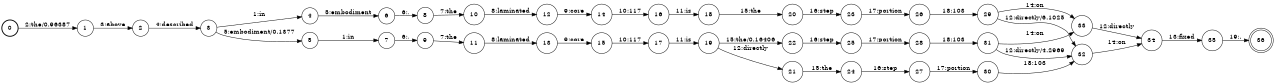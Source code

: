 digraph FST {
rankdir = LR;
size = "8.5,11";
label = "";
center = 1;
orientation = Portrait;
ranksep = "0.4";
nodesep = "0.25";
0 [label = "0", shape = circle, style = bold, fontsize = 14]
	0 -> 1 [label = "2:the/0.96387", fontsize = 14];
1 [label = "1", shape = circle, style = solid, fontsize = 14]
	1 -> 2 [label = "3:above", fontsize = 14];
2 [label = "2", shape = circle, style = solid, fontsize = 14]
	2 -> 3 [label = "4:described", fontsize = 14];
3 [label = "3", shape = circle, style = solid, fontsize = 14]
	3 -> 4 [label = "1:in", fontsize = 14];
	3 -> 5 [label = "5:embodiment/0.1377", fontsize = 14];
4 [label = "4", shape = circle, style = solid, fontsize = 14]
	4 -> 6 [label = "5:embodiment", fontsize = 14];
5 [label = "5", shape = circle, style = solid, fontsize = 14]
	5 -> 7 [label = "1:in", fontsize = 14];
6 [label = "6", shape = circle, style = solid, fontsize = 14]
	6 -> 8 [label = "6:,", fontsize = 14];
7 [label = "7", shape = circle, style = solid, fontsize = 14]
	7 -> 9 [label = "6:,", fontsize = 14];
8 [label = "8", shape = circle, style = solid, fontsize = 14]
	8 -> 10 [label = "7:the", fontsize = 14];
9 [label = "9", shape = circle, style = solid, fontsize = 14]
	9 -> 11 [label = "7:the", fontsize = 14];
10 [label = "10", shape = circle, style = solid, fontsize = 14]
	10 -> 12 [label = "8:laminated", fontsize = 14];
11 [label = "11", shape = circle, style = solid, fontsize = 14]
	11 -> 13 [label = "8:laminated", fontsize = 14];
12 [label = "12", shape = circle, style = solid, fontsize = 14]
	12 -> 14 [label = "9:core", fontsize = 14];
13 [label = "13", shape = circle, style = solid, fontsize = 14]
	13 -> 15 [label = "9:core", fontsize = 14];
14 [label = "14", shape = circle, style = solid, fontsize = 14]
	14 -> 16 [label = "10:117", fontsize = 14];
15 [label = "15", shape = circle, style = solid, fontsize = 14]
	15 -> 17 [label = "10:117", fontsize = 14];
16 [label = "16", shape = circle, style = solid, fontsize = 14]
	16 -> 18 [label = "11:is", fontsize = 14];
17 [label = "17", shape = circle, style = solid, fontsize = 14]
	17 -> 19 [label = "11:is", fontsize = 14];
18 [label = "18", shape = circle, style = solid, fontsize = 14]
	18 -> 20 [label = "15:the", fontsize = 14];
19 [label = "19", shape = circle, style = solid, fontsize = 14]
	19 -> 22 [label = "15:the/0.16406", fontsize = 14];
	19 -> 21 [label = "12:directly", fontsize = 14];
20 [label = "20", shape = circle, style = solid, fontsize = 14]
	20 -> 23 [label = "16:step", fontsize = 14];
21 [label = "21", shape = circle, style = solid, fontsize = 14]
	21 -> 24 [label = "15:the", fontsize = 14];
22 [label = "22", shape = circle, style = solid, fontsize = 14]
	22 -> 25 [label = "16:step", fontsize = 14];
23 [label = "23", shape = circle, style = solid, fontsize = 14]
	23 -> 26 [label = "17:portion", fontsize = 14];
24 [label = "24", shape = circle, style = solid, fontsize = 14]
	24 -> 27 [label = "16:step", fontsize = 14];
25 [label = "25", shape = circle, style = solid, fontsize = 14]
	25 -> 28 [label = "17:portion", fontsize = 14];
26 [label = "26", shape = circle, style = solid, fontsize = 14]
	26 -> 29 [label = "18:103", fontsize = 14];
27 [label = "27", shape = circle, style = solid, fontsize = 14]
	27 -> 30 [label = "17:portion", fontsize = 14];
28 [label = "28", shape = circle, style = solid, fontsize = 14]
	28 -> 31 [label = "18:103", fontsize = 14];
29 [label = "29", shape = circle, style = solid, fontsize = 14]
	29 -> 32 [label = "12:directly/6.1025", fontsize = 14];
	29 -> 33 [label = "14:on", fontsize = 14];
30 [label = "30", shape = circle, style = solid, fontsize = 14]
	30 -> 32 [label = "18:103", fontsize = 14];
31 [label = "31", shape = circle, style = solid, fontsize = 14]
	31 -> 32 [label = "12:directly/4.2969", fontsize = 14];
	31 -> 33 [label = "14:on", fontsize = 14];
32 [label = "32", shape = circle, style = solid, fontsize = 14]
	32 -> 34 [label = "14:on", fontsize = 14];
33 [label = "33", shape = circle, style = solid, fontsize = 14]
	33 -> 34 [label = "12:directly", fontsize = 14];
34 [label = "34", shape = circle, style = solid, fontsize = 14]
	34 -> 35 [label = "13:fixed", fontsize = 14];
35 [label = "35", shape = circle, style = solid, fontsize = 14]
	35 -> 36 [label = "19:.", fontsize = 14];
36 [label = "36", shape = doublecircle, style = solid, fontsize = 14]
}
